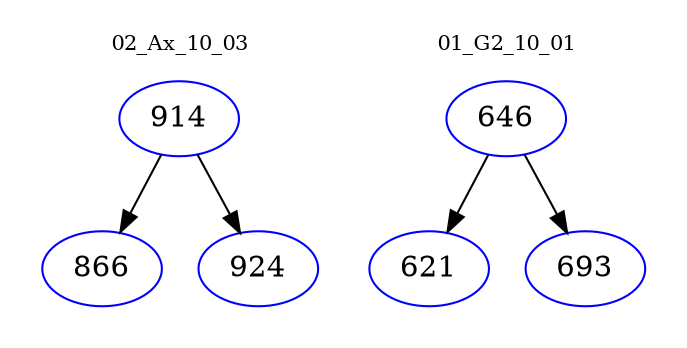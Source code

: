 digraph{
subgraph cluster_0 {
color = white
label = "02_Ax_10_03";
fontsize=10;
T0_914 [label="914", color="blue"]
T0_914 -> T0_866 [color="black"]
T0_866 [label="866", color="blue"]
T0_914 -> T0_924 [color="black"]
T0_924 [label="924", color="blue"]
}
subgraph cluster_1 {
color = white
label = "01_G2_10_01";
fontsize=10;
T1_646 [label="646", color="blue"]
T1_646 -> T1_621 [color="black"]
T1_621 [label="621", color="blue"]
T1_646 -> T1_693 [color="black"]
T1_693 [label="693", color="blue"]
}
}
